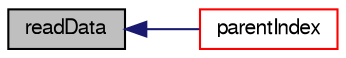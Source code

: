 digraph "readData"
{
  bgcolor="transparent";
  edge [fontname="FreeSans",fontsize="10",labelfontname="FreeSans",labelfontsize="10"];
  node [fontname="FreeSans",fontsize="10",shape=record];
  rankdir="LR";
  Node1683 [label="readData",height=0.2,width=0.4,color="black", fillcolor="grey75", style="filled", fontcolor="black"];
  Node1683 -> Node1684 [dir="back",color="midnightblue",fontsize="10",style="solid",fontname="FreeSans"];
  Node1684 [label="parentIndex",height=0.2,width=0.4,color="red",URL="$a21690.html#a4eed19cdbc97968a63b0109384f138e1",tooltip="Get parent of cell. "];
}
